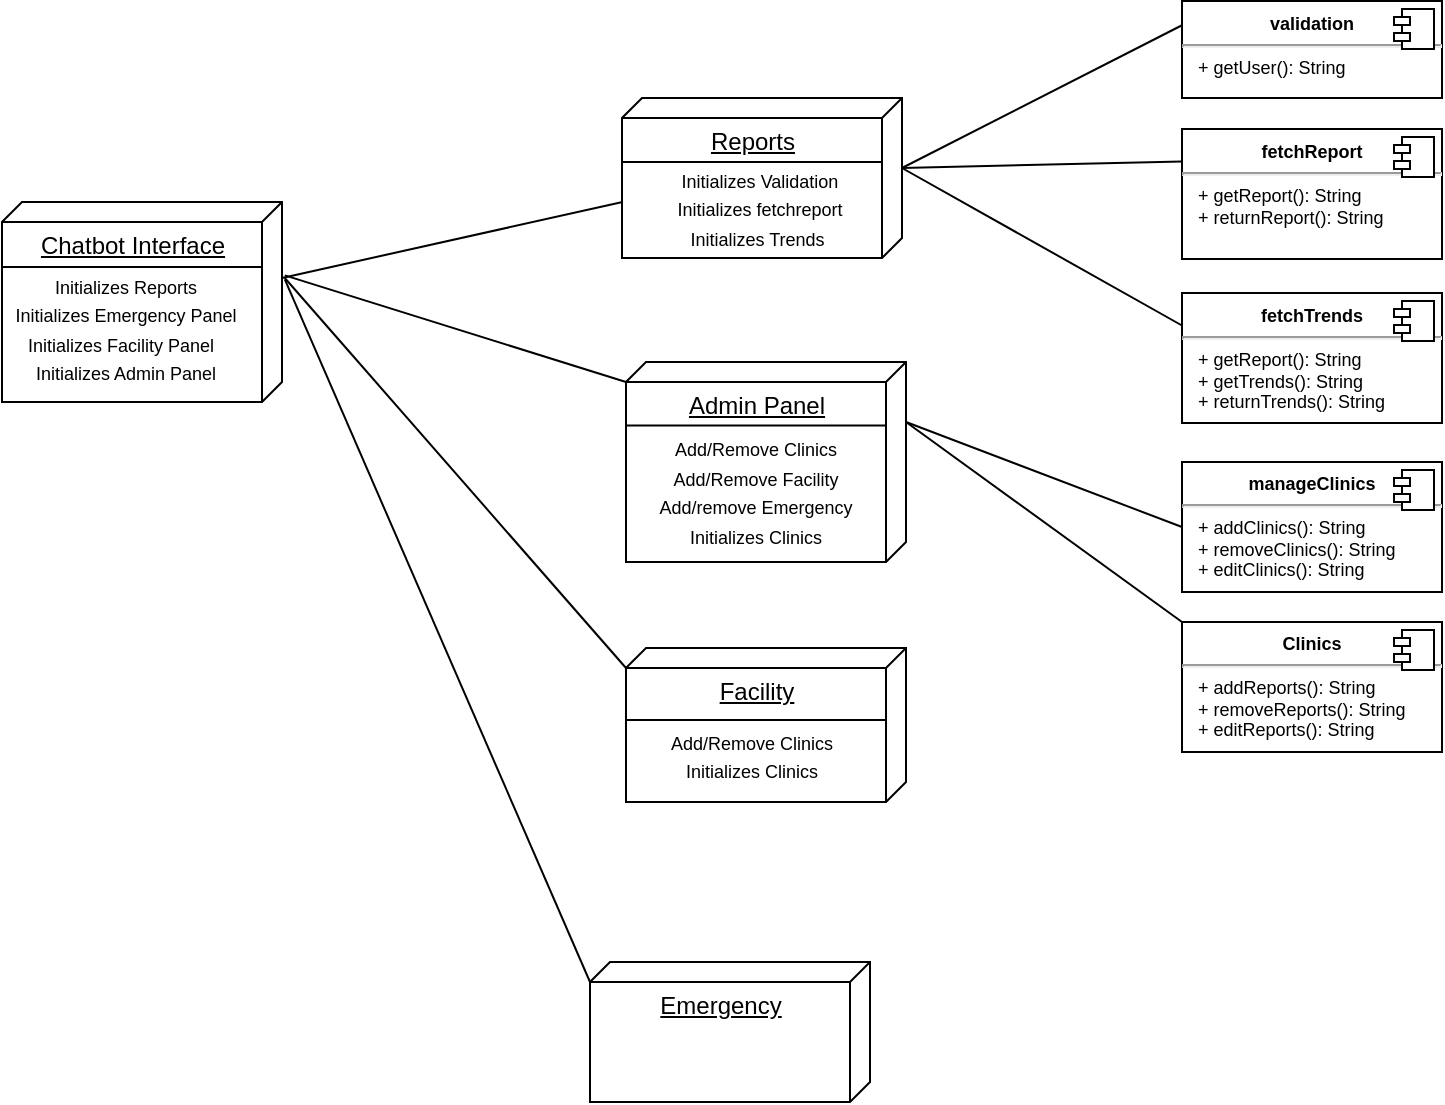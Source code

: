 <mxfile version="15.7.2" type="github">
  <diagram id="toIw099PtPl3Hnat31Ja" name="Page-1">
    <mxGraphModel dx="782" dy="432" grid="1" gridSize="10" guides="1" tooltips="1" connect="1" arrows="1" fold="1" page="1" pageScale="1" pageWidth="850" pageHeight="1100" math="0" shadow="0">
      <root>
        <mxCell id="0" />
        <mxCell id="1" parent="0" />
        <mxCell id="PIF15bUk4evdqEmm_p8N-2" value="Chatbot Interface" style="verticalAlign=top;align=center;spacingTop=8;spacingLeft=2;spacingRight=12;shape=cube;size=10;direction=south;fontStyle=4;html=1;" vertex="1" parent="1">
          <mxGeometry x="60" y="120" width="140" height="100" as="geometry" />
        </mxCell>
        <mxCell id="PIF15bUk4evdqEmm_p8N-3" value="" style="line;strokeWidth=1;fillColor=none;align=left;verticalAlign=middle;spacingTop=-1;spacingLeft=3;spacingRight=3;rotatable=0;labelPosition=right;points=[];portConstraint=eastwest;" vertex="1" parent="1">
          <mxGeometry x="60" y="148.5" width="130" height="8" as="geometry" />
        </mxCell>
        <mxCell id="PIF15bUk4evdqEmm_p8N-4" value="&lt;font style=&quot;font-size: 9px&quot;&gt;Initializes Reports&lt;br&gt;Initializes Emergency Panel&lt;br&gt;Initializes Facility Panel&amp;nbsp;&amp;nbsp;&lt;br&gt;Initializes Admin Panel&lt;br&gt;&lt;/font&gt;" style="text;html=1;strokeColor=none;fillColor=none;align=center;verticalAlign=middle;whiteSpace=wrap;rounded=0;" vertex="1" parent="1">
          <mxGeometry x="62" y="173" width="120" height="20" as="geometry" />
        </mxCell>
        <mxCell id="PIF15bUk4evdqEmm_p8N-5" value="" style="endArrow=none;html=1;rounded=0;fontSize=9;entryX=0.65;entryY=0.998;entryDx=0;entryDy=0;entryPerimeter=0;" edge="1" parent="1" target="PIF15bUk4evdqEmm_p8N-6">
          <mxGeometry width="50" height="50" relative="1" as="geometry">
            <mxPoint x="200" y="158" as="sourcePoint" />
            <mxPoint x="441" y="158" as="targetPoint" />
          </mxGeometry>
        </mxCell>
        <mxCell id="PIF15bUk4evdqEmm_p8N-6" value="Reports" style="verticalAlign=top;align=center;spacingTop=8;spacingLeft=2;spacingRight=12;shape=cube;size=10;direction=south;fontStyle=4;html=1;" vertex="1" parent="1">
          <mxGeometry x="370" y="68" width="140" height="80" as="geometry" />
        </mxCell>
        <mxCell id="PIF15bUk4evdqEmm_p8N-8" value="" style="line;strokeWidth=1;fillColor=none;align=left;verticalAlign=middle;spacingTop=-1;spacingLeft=3;spacingRight=3;rotatable=0;labelPosition=right;points=[];portConstraint=eastwest;" vertex="1" parent="1">
          <mxGeometry x="370" y="96" width="130" height="8" as="geometry" />
        </mxCell>
        <mxCell id="PIF15bUk4evdqEmm_p8N-9" value="&lt;font style=&quot;font-size: 9px&quot;&gt;Initializes Validation&lt;br&gt;Initializes fetchreport&lt;br&gt;Initializes Trends&amp;nbsp;&lt;br&gt;&lt;br&gt;&lt;/font&gt;" style="text;html=1;strokeColor=none;fillColor=none;align=center;verticalAlign=middle;whiteSpace=wrap;rounded=0;" vertex="1" parent="1">
          <mxGeometry x="384" y="120" width="110" height="20" as="geometry" />
        </mxCell>
        <mxCell id="PIF15bUk4evdqEmm_p8N-10" value="&lt;p style=&quot;margin: 0px ; margin-top: 6px ; text-align: center&quot;&gt;&lt;b&gt;fetchReport&lt;/b&gt;&lt;/p&gt;&lt;hr&gt;&lt;p style=&quot;margin: 0px ; margin-left: 8px&quot;&gt;+ getReport(): String&lt;br&gt;+ returnReport(): String&lt;/p&gt;" style="align=left;overflow=fill;html=1;dropTarget=0;fontSize=9;" vertex="1" parent="1">
          <mxGeometry x="650" y="83.5" width="130" height="65" as="geometry" />
        </mxCell>
        <mxCell id="PIF15bUk4evdqEmm_p8N-11" value="" style="shape=component;jettyWidth=8;jettyHeight=4;fontSize=9;align=center;" vertex="1" parent="PIF15bUk4evdqEmm_p8N-10">
          <mxGeometry x="1" width="20" height="20" relative="1" as="geometry">
            <mxPoint x="-24" y="4" as="offset" />
          </mxGeometry>
        </mxCell>
        <mxCell id="PIF15bUk4evdqEmm_p8N-12" value="&lt;p style=&quot;margin: 0px ; margin-top: 6px ; text-align: center&quot;&gt;&lt;b&gt;validation&lt;/b&gt;&lt;/p&gt;&lt;hr&gt;&lt;p style=&quot;margin: 0px ; margin-left: 8px&quot;&gt;+ getUser(): String&lt;br&gt;&lt;/p&gt;" style="align=left;overflow=fill;html=1;dropTarget=0;fontSize=9;" vertex="1" parent="1">
          <mxGeometry x="650" y="19.5" width="130" height="48.5" as="geometry" />
        </mxCell>
        <mxCell id="PIF15bUk4evdqEmm_p8N-13" value="" style="shape=component;jettyWidth=8;jettyHeight=4;fontSize=9;align=center;" vertex="1" parent="PIF15bUk4evdqEmm_p8N-12">
          <mxGeometry x="1" width="20" height="20" relative="1" as="geometry">
            <mxPoint x="-24" y="4" as="offset" />
          </mxGeometry>
        </mxCell>
        <mxCell id="PIF15bUk4evdqEmm_p8N-15" value="" style="endArrow=none;html=1;rounded=0;fontSize=9;exitX=0;exitY=0;exitDx=35;exitDy=0;exitPerimeter=0;entryX=0;entryY=0.25;entryDx=0;entryDy=0;" edge="1" parent="1" source="PIF15bUk4evdqEmm_p8N-6" target="PIF15bUk4evdqEmm_p8N-12">
          <mxGeometry width="50" height="50" relative="1" as="geometry">
            <mxPoint x="560.0" y="68.0" as="sourcePoint" />
            <mxPoint x="560.64" y="25.225" as="targetPoint" />
          </mxGeometry>
        </mxCell>
        <mxCell id="PIF15bUk4evdqEmm_p8N-16" value="" style="endArrow=none;html=1;rounded=0;fontSize=9;entryX=0;entryY=0.25;entryDx=0;entryDy=0;exitX=0;exitY=0;exitDx=35;exitDy=0;exitPerimeter=0;" edge="1" parent="1" source="PIF15bUk4evdqEmm_p8N-6" target="PIF15bUk4evdqEmm_p8N-10">
          <mxGeometry width="50" height="50" relative="1" as="geometry">
            <mxPoint x="560" y="67" as="sourcePoint" />
            <mxPoint x="590" y="127" as="targetPoint" />
          </mxGeometry>
        </mxCell>
        <mxCell id="PIF15bUk4evdqEmm_p8N-18" value="Admin Panel" style="verticalAlign=top;align=center;spacingTop=8;spacingLeft=2;spacingRight=12;shape=cube;size=10;direction=south;fontStyle=4;html=1;" vertex="1" parent="1">
          <mxGeometry x="372" y="200" width="140" height="100" as="geometry" />
        </mxCell>
        <mxCell id="PIF15bUk4evdqEmm_p8N-19" value="" style="line;strokeWidth=1;fillColor=none;align=left;verticalAlign=middle;spacingTop=-1;spacingLeft=3;spacingRight=3;rotatable=0;labelPosition=right;points=[];portConstraint=eastwest;" vertex="1" parent="1">
          <mxGeometry x="372" y="230.5" width="130" height="2.5" as="geometry" />
        </mxCell>
        <mxCell id="PIF15bUk4evdqEmm_p8N-20" value="&lt;font style=&quot;font-size: 9px&quot;&gt;Add/Remove Clinics&lt;br&gt;Add/Remove Facility&lt;br&gt;Add/remove Emergency&lt;br&gt;Initializes Clinics&lt;br&gt;&amp;nbsp;&lt;br&gt;&lt;br&gt;&lt;/font&gt;" style="text;html=1;strokeColor=none;fillColor=none;align=center;verticalAlign=middle;whiteSpace=wrap;rounded=0;" vertex="1" parent="1">
          <mxGeometry x="382" y="270" width="110" height="18.5" as="geometry" />
        </mxCell>
        <mxCell id="PIF15bUk4evdqEmm_p8N-21" value="&lt;p style=&quot;margin: 0px ; margin-top: 6px ; text-align: center&quot;&gt;&lt;b&gt;fetchTrends&lt;/b&gt;&lt;/p&gt;&lt;hr&gt;&lt;p style=&quot;margin: 0px ; margin-left: 8px&quot;&gt;+ getReport(): String&lt;br&gt;+ getTrends(): String&lt;/p&gt;&lt;p style=&quot;margin: 0px ; margin-left: 8px&quot;&gt;+ returnTrends(): String&lt;/p&gt;" style="align=left;overflow=fill;html=1;dropTarget=0;fontSize=9;" vertex="1" parent="1">
          <mxGeometry x="650" y="165.5" width="130" height="65" as="geometry" />
        </mxCell>
        <mxCell id="PIF15bUk4evdqEmm_p8N-22" value="" style="shape=component;jettyWidth=8;jettyHeight=4;fontSize=9;align=center;" vertex="1" parent="PIF15bUk4evdqEmm_p8N-21">
          <mxGeometry x="1" width="20" height="20" relative="1" as="geometry">
            <mxPoint x="-24" y="4" as="offset" />
          </mxGeometry>
        </mxCell>
        <mxCell id="PIF15bUk4evdqEmm_p8N-23" value="" style="endArrow=none;html=1;rounded=0;fontSize=9;entryX=0;entryY=0.25;entryDx=0;entryDy=0;exitX=0;exitY=0;exitDx=35;exitDy=0;exitPerimeter=0;" edge="1" parent="1" source="PIF15bUk4evdqEmm_p8N-6" target="PIF15bUk4evdqEmm_p8N-21">
          <mxGeometry width="50" height="50" relative="1" as="geometry">
            <mxPoint x="560" y="67" as="sourcePoint" />
            <mxPoint x="590" y="236.5" as="targetPoint" />
          </mxGeometry>
        </mxCell>
        <mxCell id="PIF15bUk4evdqEmm_p8N-25" value="Facility" style="verticalAlign=top;align=center;spacingTop=8;spacingLeft=2;spacingRight=12;shape=cube;size=10;direction=south;fontStyle=4;html=1;" vertex="1" parent="1">
          <mxGeometry x="372" y="343" width="140" height="77" as="geometry" />
        </mxCell>
        <mxCell id="PIF15bUk4evdqEmm_p8N-27" value="Emergency" style="verticalAlign=top;align=center;spacingTop=8;spacingLeft=2;spacingRight=12;shape=cube;size=10;direction=south;fontStyle=4;html=1;" vertex="1" parent="1">
          <mxGeometry x="354" y="500" width="140" height="70" as="geometry" />
        </mxCell>
        <mxCell id="PIF15bUk4evdqEmm_p8N-28" value="" style="endArrow=none;html=1;rounded=0;fontSize=9;exitX=0.367;exitY=-0.01;exitDx=0;exitDy=0;exitPerimeter=0;entryX=0;entryY=0;entryDx=10;entryDy=140;entryPerimeter=0;" edge="1" parent="1" source="PIF15bUk4evdqEmm_p8N-2" target="PIF15bUk4evdqEmm_p8N-18">
          <mxGeometry width="50" height="50" relative="1" as="geometry">
            <mxPoint x="241" y="157.7" as="sourcePoint" />
            <mxPoint x="376" y="246" as="targetPoint" />
          </mxGeometry>
        </mxCell>
        <mxCell id="PIF15bUk4evdqEmm_p8N-29" value="" style="endArrow=none;html=1;rounded=0;fontSize=9;exitX=0.38;exitY=-0.01;exitDx=0;exitDy=0;exitPerimeter=0;entryX=0;entryY=0;entryDx=10;entryDy=140;entryPerimeter=0;" edge="1" parent="1" source="PIF15bUk4evdqEmm_p8N-2" target="PIF15bUk4evdqEmm_p8N-25">
          <mxGeometry width="50" height="50" relative="1" as="geometry">
            <mxPoint x="250" y="168.7" as="sourcePoint" />
            <mxPoint x="385" y="257" as="targetPoint" />
          </mxGeometry>
        </mxCell>
        <mxCell id="PIF15bUk4evdqEmm_p8N-30" value="" style="endArrow=none;html=1;rounded=0;fontSize=9;exitX=0.387;exitY=-0.01;exitDx=0;exitDy=0;exitPerimeter=0;entryX=0;entryY=0;entryDx=10;entryDy=140;entryPerimeter=0;" edge="1" parent="1" source="PIF15bUk4evdqEmm_p8N-2" target="PIF15bUk4evdqEmm_p8N-27">
          <mxGeometry width="50" height="50" relative="1" as="geometry">
            <mxPoint x="251.4" y="168" as="sourcePoint" />
            <mxPoint x="377.34" y="370.02" as="targetPoint" />
          </mxGeometry>
        </mxCell>
        <mxCell id="PIF15bUk4evdqEmm_p8N-31" value="" style="line;strokeWidth=1;fillColor=none;align=left;verticalAlign=middle;spacingTop=-1;spacingLeft=3;spacingRight=3;rotatable=0;labelPosition=right;points=[];portConstraint=eastwest;" vertex="1" parent="1">
          <mxGeometry x="372" y="375" width="130" height="8" as="geometry" />
        </mxCell>
        <mxCell id="PIF15bUk4evdqEmm_p8N-32" value="&lt;p style=&quot;margin: 0px ; margin-top: 6px ; text-align: center&quot;&gt;&lt;b&gt;manageClinics&lt;/b&gt;&lt;/p&gt;&lt;hr&gt;&lt;p style=&quot;margin: 0px ; margin-left: 8px&quot;&gt;+ addClinics(): String&lt;br&gt;+ removeClinics(): String&lt;/p&gt;&lt;p style=&quot;margin: 0px ; margin-left: 8px&quot;&gt;+ editClinics(): String&lt;/p&gt;" style="align=left;overflow=fill;html=1;dropTarget=0;fontSize=9;" vertex="1" parent="1">
          <mxGeometry x="650" y="250" width="130" height="65" as="geometry" />
        </mxCell>
        <mxCell id="PIF15bUk4evdqEmm_p8N-33" value="" style="shape=component;jettyWidth=8;jettyHeight=4;fontSize=9;align=center;" vertex="1" parent="PIF15bUk4evdqEmm_p8N-32">
          <mxGeometry x="1" width="20" height="20" relative="1" as="geometry">
            <mxPoint x="-24" y="4" as="offset" />
          </mxGeometry>
        </mxCell>
        <mxCell id="PIF15bUk4evdqEmm_p8N-34" value="&lt;p style=&quot;margin: 0px ; margin-top: 6px ; text-align: center&quot;&gt;&lt;b&gt;Clinics&lt;/b&gt;&lt;/p&gt;&lt;hr&gt;&lt;p style=&quot;margin: 0px ; margin-left: 8px&quot;&gt;+ addReports(): String&lt;br&gt;+ removeReports(): String&lt;/p&gt;&lt;p style=&quot;margin: 0px ; margin-left: 8px&quot;&gt;+ editReports(): String&lt;/p&gt;" style="align=left;overflow=fill;html=1;dropTarget=0;fontSize=9;" vertex="1" parent="1">
          <mxGeometry x="650" y="330" width="130" height="65" as="geometry" />
        </mxCell>
        <mxCell id="PIF15bUk4evdqEmm_p8N-35" value="" style="shape=component;jettyWidth=8;jettyHeight=4;fontSize=9;align=center;" vertex="1" parent="PIF15bUk4evdqEmm_p8N-34">
          <mxGeometry x="1" width="20" height="20" relative="1" as="geometry">
            <mxPoint x="-24" y="4" as="offset" />
          </mxGeometry>
        </mxCell>
        <mxCell id="PIF15bUk4evdqEmm_p8N-36" value="" style="endArrow=none;html=1;rounded=0;fontSize=9;exitX=0;exitY=0;exitDx=30;exitDy=0;exitPerimeter=0;entryX=0;entryY=0.5;entryDx=0;entryDy=0;" edge="1" parent="1" source="PIF15bUk4evdqEmm_p8N-18" target="PIF15bUk4evdqEmm_p8N-32">
          <mxGeometry width="50" height="50" relative="1" as="geometry">
            <mxPoint x="510" y="245.0" as="sourcePoint" />
            <mxPoint x="680.6" y="298.3" as="targetPoint" />
          </mxGeometry>
        </mxCell>
        <mxCell id="PIF15bUk4evdqEmm_p8N-37" value="" style="endArrow=none;html=1;rounded=0;fontSize=9;exitX=0;exitY=0;exitDx=30;exitDy=0;exitPerimeter=0;entryX=0;entryY=0;entryDx=0;entryDy=0;" edge="1" parent="1" source="PIF15bUk4evdqEmm_p8N-18" target="PIF15bUk4evdqEmm_p8N-34">
          <mxGeometry width="50" height="50" relative="1" as="geometry">
            <mxPoint x="522" y="240" as="sourcePoint" />
            <mxPoint x="610" y="298" as="targetPoint" />
          </mxGeometry>
        </mxCell>
        <mxCell id="PIF15bUk4evdqEmm_p8N-40" value="&lt;font style=&quot;font-size: 9px&quot;&gt;Add/Remove Clinics&lt;br&gt;Initializes Clinics&lt;br&gt;&amp;nbsp;&lt;br&gt;&lt;br&gt;&lt;/font&gt;" style="text;html=1;strokeColor=none;fillColor=none;align=center;verticalAlign=middle;whiteSpace=wrap;rounded=0;" vertex="1" parent="1">
          <mxGeometry x="380" y="401.5" width="110" height="18.5" as="geometry" />
        </mxCell>
      </root>
    </mxGraphModel>
  </diagram>
</mxfile>
